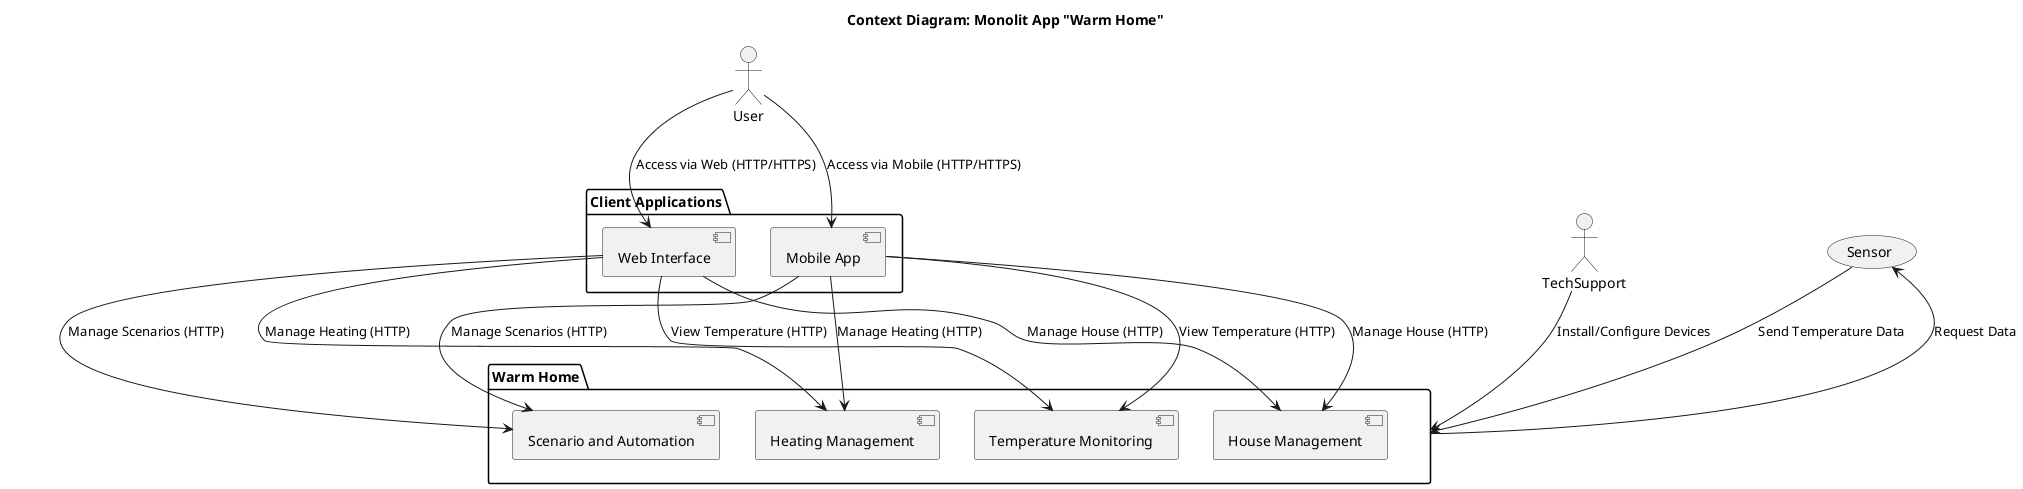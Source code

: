 @startuml
title Context Diagram: Monolit App "Warm Home"

actor "User" as User
actor "TechSupport" as TechSupport

package "Warm Home" {
    [Heating Management]
    [Temperature Monitoring]
    [Scenario and Automation]
    [House Management]
}

package "Client Applications" {
    [Web Interface]
    [Mobile App]
}

User --> [Web Interface] : Access via Web (HTTP/HTTPS)
User --> [Mobile App] : Access via Mobile (HTTP/HTTPS)

[Web Interface] --> [Heating Management] : Manage Heating (HTTP)
[Mobile App] --> [Heating Management] : Manage Heating (HTTP)

[Web Interface] --> [Temperature Monitoring] : View Temperature (HTTP)
[Mobile App] --> [Temperature Monitoring] : View Temperature (HTTP)

[Web Interface] --> [Scenario and Automation] : Manage Scenarios (HTTP)
[Mobile App] --> [Scenario and Automation] : Manage Scenarios (HTTP)

[Web Interface] --> [House Management] : Manage House (HTTP)
[Mobile App] --> [House Management] : Manage House (HTTP)

TechSupport --> [Warm Home] : Install/Configure Devices
[Warm Home] --> (Sensor) : Request Data
(Sensor) --> [Warm Home] : Send Temperature Data

@enduml
